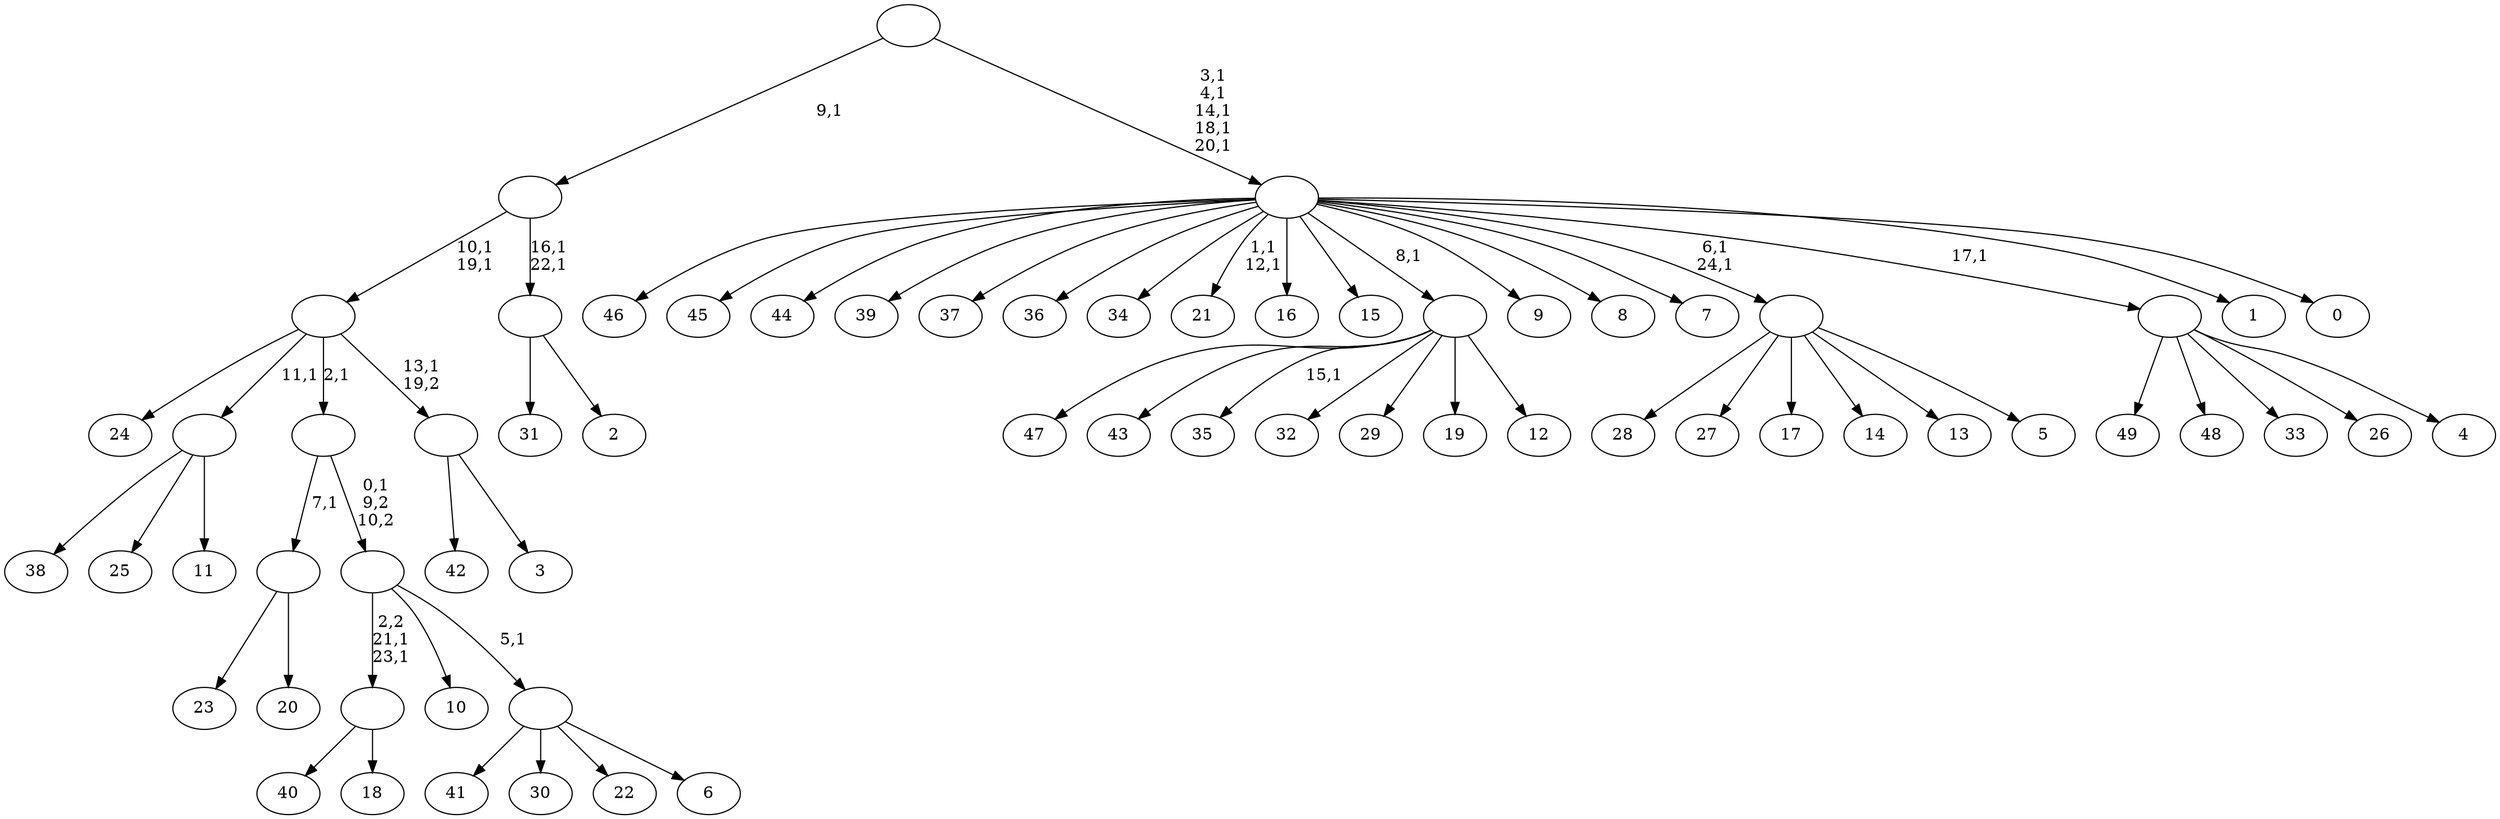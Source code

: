digraph T {
	75 [label="49"]
	74 [label="48"]
	73 [label="47"]
	72 [label="46"]
	71 [label="45"]
	70 [label="44"]
	69 [label="43"]
	68 [label="42"]
	67 [label="41"]
	66 [label="40"]
	65 [label="39"]
	64 [label="38"]
	63 [label="37"]
	62 [label="36"]
	61 [label="35"]
	59 [label="34"]
	58 [label="33"]
	57 [label="32"]
	56 [label="31"]
	55 [label="30"]
	54 [label="29"]
	53 [label="28"]
	52 [label="27"]
	51 [label="26"]
	50 [label="25"]
	49 [label="24"]
	48 [label="23"]
	47 [label="22"]
	46 [label="21"]
	43 [label="20"]
	42 [label=""]
	41 [label="19"]
	40 [label="18"]
	39 [label=""]
	37 [label="17"]
	36 [label="16"]
	35 [label="15"]
	34 [label="14"]
	33 [label="13"]
	32 [label="12"]
	31 [label=""]
	30 [label="11"]
	29 [label=""]
	28 [label="10"]
	27 [label="9"]
	26 [label="8"]
	25 [label="7"]
	24 [label="6"]
	23 [label=""]
	22 [label=""]
	21 [label=""]
	20 [label="5"]
	19 [label=""]
	17 [label="4"]
	16 [label=""]
	15 [label="3"]
	14 [label=""]
	13 [label=""]
	11 [label="2"]
	10 [label=""]
	8 [label=""]
	7 [label="1"]
	6 [label="0"]
	5 [label=""]
	0 [label=""]
	42 -> 48 [label=""]
	42 -> 43 [label=""]
	39 -> 66 [label=""]
	39 -> 40 [label=""]
	31 -> 61 [label="15,1"]
	31 -> 73 [label=""]
	31 -> 69 [label=""]
	31 -> 57 [label=""]
	31 -> 54 [label=""]
	31 -> 41 [label=""]
	31 -> 32 [label=""]
	29 -> 64 [label=""]
	29 -> 50 [label=""]
	29 -> 30 [label=""]
	23 -> 67 [label=""]
	23 -> 55 [label=""]
	23 -> 47 [label=""]
	23 -> 24 [label=""]
	22 -> 39 [label="2,2\n21,1\n23,1"]
	22 -> 28 [label=""]
	22 -> 23 [label="5,1"]
	21 -> 42 [label="7,1"]
	21 -> 22 [label="0,1\n9,2\n10,2"]
	19 -> 53 [label=""]
	19 -> 52 [label=""]
	19 -> 37 [label=""]
	19 -> 34 [label=""]
	19 -> 33 [label=""]
	19 -> 20 [label=""]
	16 -> 75 [label=""]
	16 -> 74 [label=""]
	16 -> 58 [label=""]
	16 -> 51 [label=""]
	16 -> 17 [label=""]
	14 -> 68 [label=""]
	14 -> 15 [label=""]
	13 -> 49 [label=""]
	13 -> 29 [label="11,1"]
	13 -> 21 [label="2,1"]
	13 -> 14 [label="13,1\n19,2"]
	10 -> 56 [label=""]
	10 -> 11 [label=""]
	8 -> 10 [label="16,1\n22,1"]
	8 -> 13 [label="10,1\n19,1"]
	5 -> 19 [label="6,1\n24,1"]
	5 -> 46 [label="1,1\n12,1"]
	5 -> 72 [label=""]
	5 -> 71 [label=""]
	5 -> 70 [label=""]
	5 -> 65 [label=""]
	5 -> 63 [label=""]
	5 -> 62 [label=""]
	5 -> 59 [label=""]
	5 -> 36 [label=""]
	5 -> 35 [label=""]
	5 -> 31 [label="8,1"]
	5 -> 27 [label=""]
	5 -> 26 [label=""]
	5 -> 25 [label=""]
	5 -> 16 [label="17,1"]
	5 -> 7 [label=""]
	5 -> 6 [label=""]
	0 -> 5 [label="3,1\n4,1\n14,1\n18,1\n20,1"]
	0 -> 8 [label="9,1"]
}
